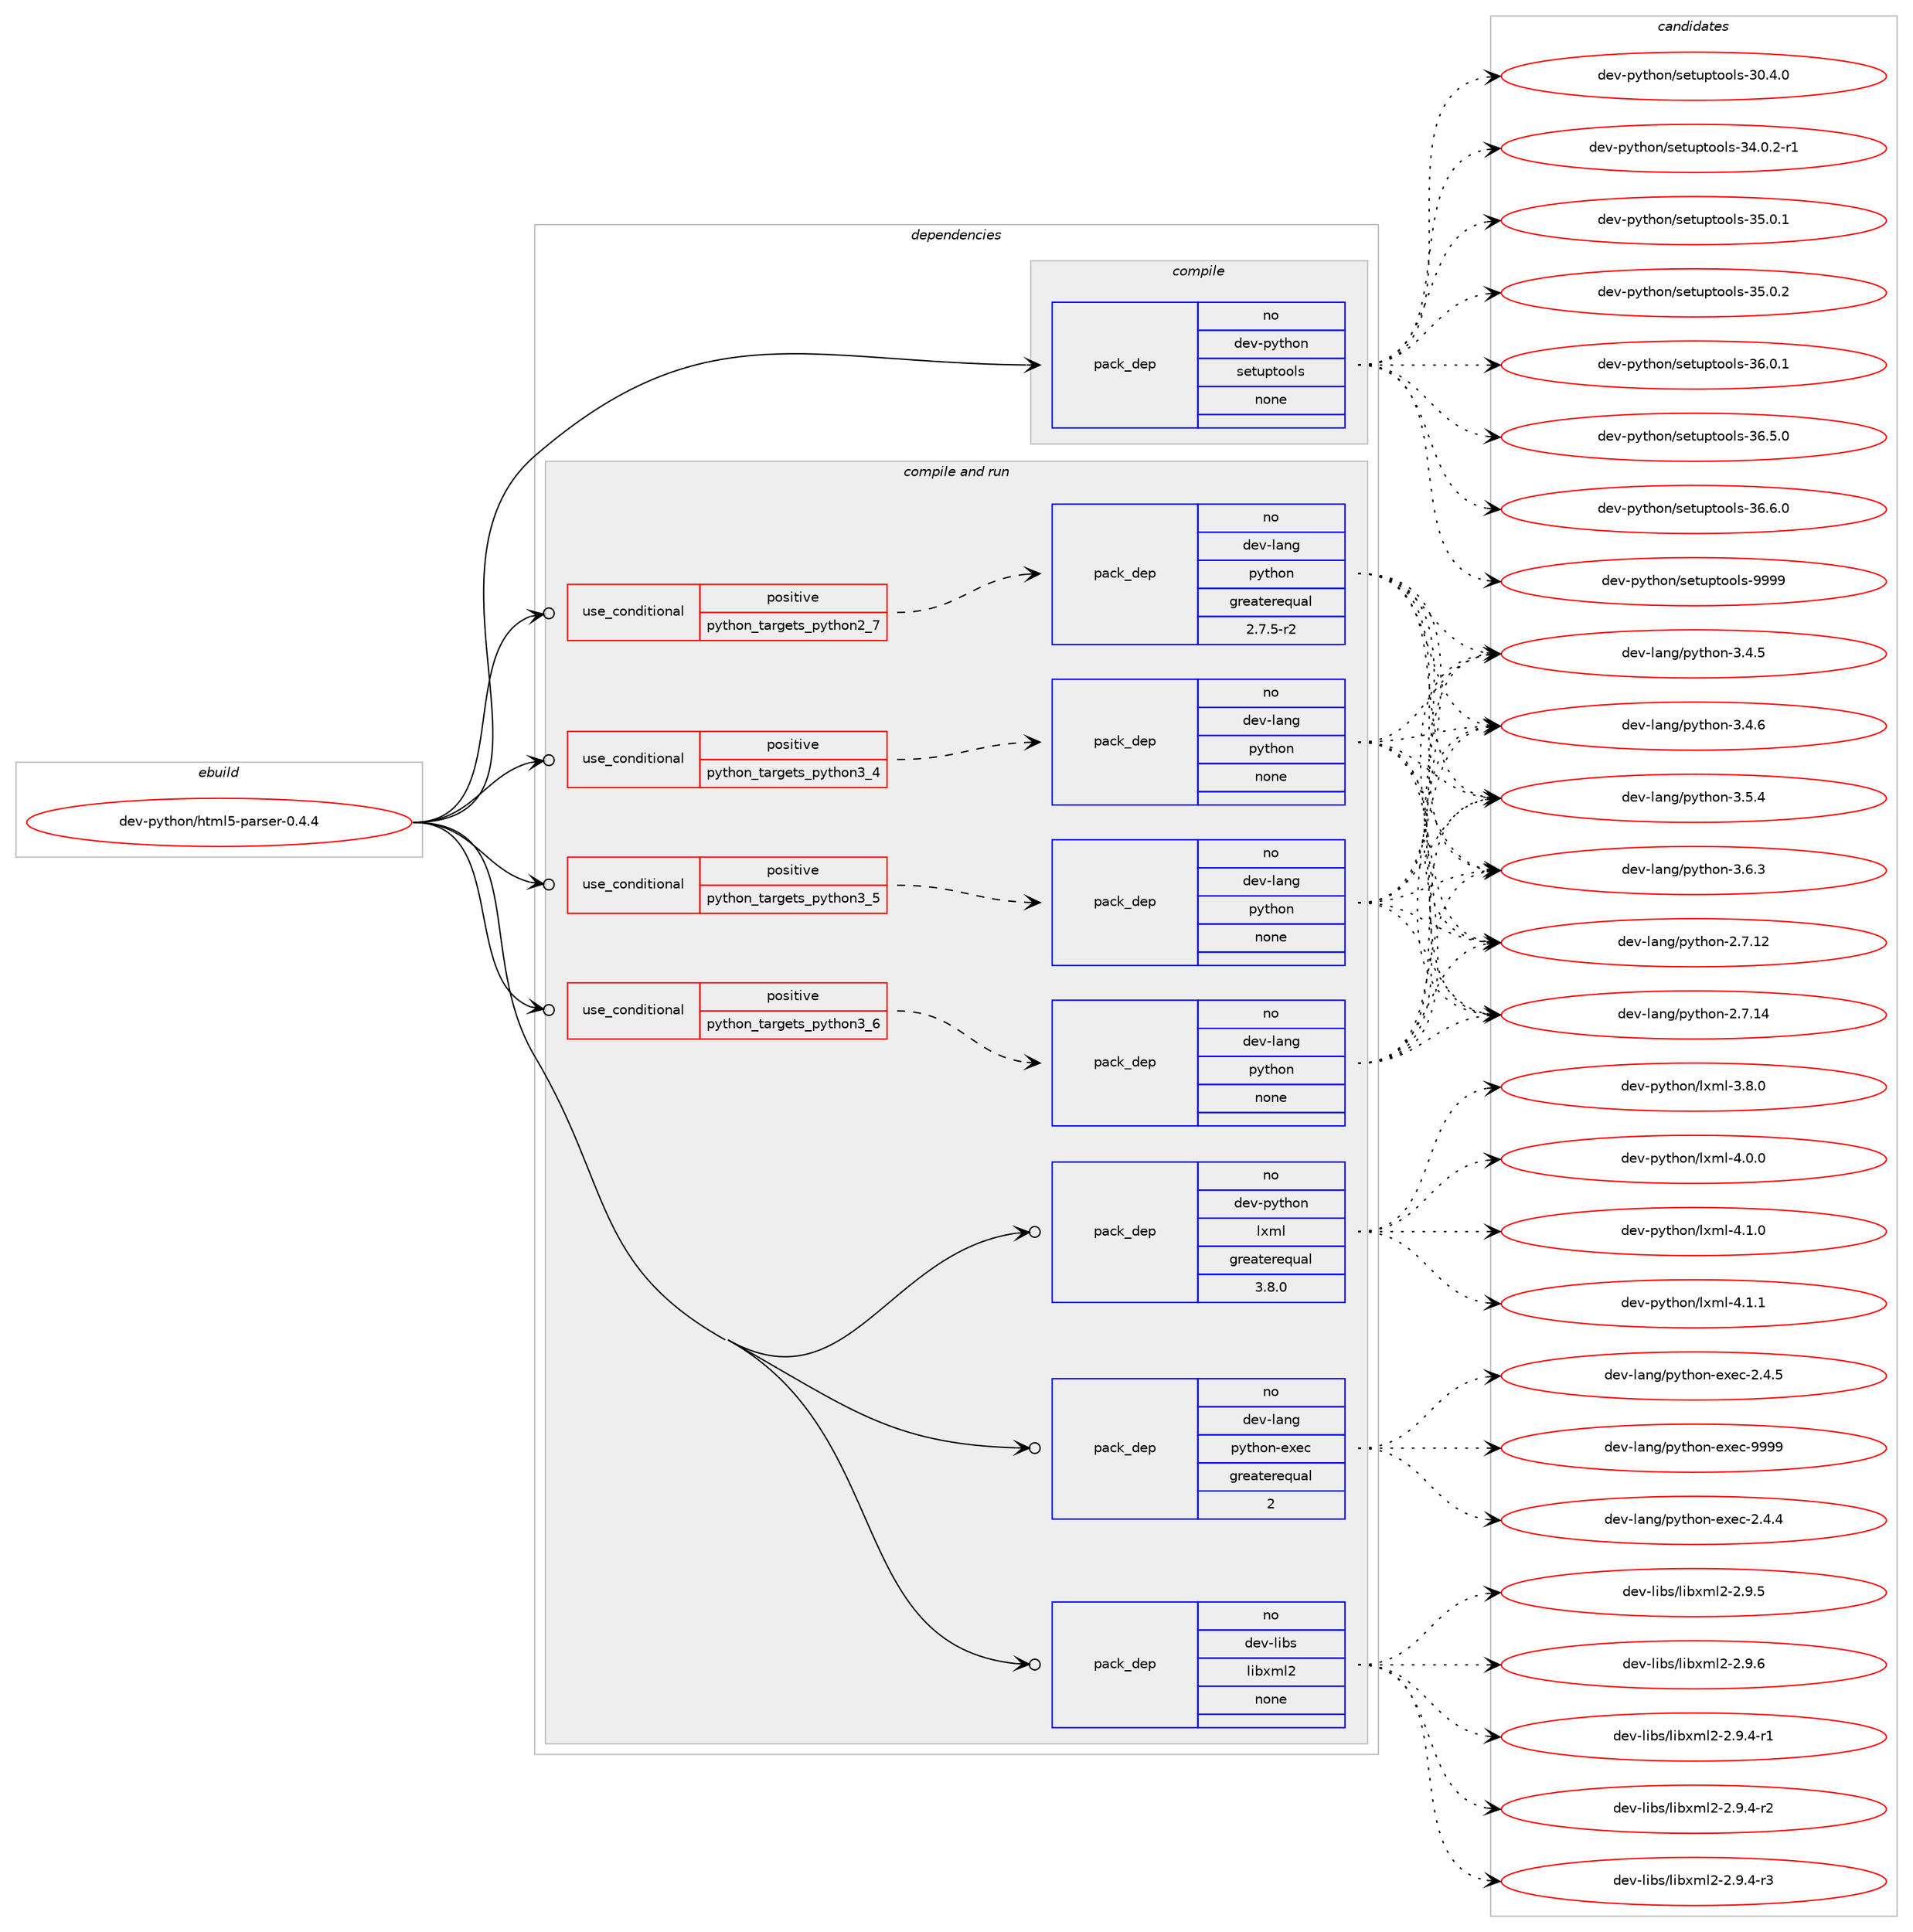 digraph prolog {

# *************
# Graph options
# *************

newrank=true;
concentrate=true;
compound=true;
graph [rankdir=LR,fontname=Helvetica,fontsize=10,ranksep=1.5];#, ranksep=2.5, nodesep=0.2];
edge  [arrowhead=vee];
node  [fontname=Helvetica,fontsize=10];

# **********
# The ebuild
# **********

subgraph cluster_leftcol {
color=gray;
rank=same;
label=<<i>ebuild</i>>;
id [label="dev-python/html5-parser-0.4.4", color=red, width=4, href="../dev-python/html5-parser-0.4.4.svg"];
}

# ****************
# The dependencies
# ****************

subgraph cluster_midcol {
color=gray;
label=<<i>dependencies</i>>;
subgraph cluster_compile {
fillcolor="#eeeeee";
style=filled;
label=<<i>compile</i>>;
subgraph pack122873 {
dependency160356 [label=<<TABLE BORDER="0" CELLBORDER="1" CELLSPACING="0" CELLPADDING="4" WIDTH="220"><TR><TD ROWSPAN="6" CELLPADDING="30">pack_dep</TD></TR><TR><TD WIDTH="110">no</TD></TR><TR><TD>dev-python</TD></TR><TR><TD>setuptools</TD></TR><TR><TD>none</TD></TR><TR><TD></TD></TR></TABLE>>, shape=none, color=blue];
}
id:e -> dependency160356:w [weight=20,style="solid",arrowhead="vee"];
}
subgraph cluster_compileandrun {
fillcolor="#eeeeee";
style=filled;
label=<<i>compile and run</i>>;
subgraph cond33633 {
dependency160357 [label=<<TABLE BORDER="0" CELLBORDER="1" CELLSPACING="0" CELLPADDING="4"><TR><TD ROWSPAN="3" CELLPADDING="10">use_conditional</TD></TR><TR><TD>positive</TD></TR><TR><TD>python_targets_python2_7</TD></TR></TABLE>>, shape=none, color=red];
subgraph pack122874 {
dependency160358 [label=<<TABLE BORDER="0" CELLBORDER="1" CELLSPACING="0" CELLPADDING="4" WIDTH="220"><TR><TD ROWSPAN="6" CELLPADDING="30">pack_dep</TD></TR><TR><TD WIDTH="110">no</TD></TR><TR><TD>dev-lang</TD></TR><TR><TD>python</TD></TR><TR><TD>greaterequal</TD></TR><TR><TD>2.7.5-r2</TD></TR></TABLE>>, shape=none, color=blue];
}
dependency160357:e -> dependency160358:w [weight=20,style="dashed",arrowhead="vee"];
}
id:e -> dependency160357:w [weight=20,style="solid",arrowhead="odotvee"];
subgraph cond33634 {
dependency160359 [label=<<TABLE BORDER="0" CELLBORDER="1" CELLSPACING="0" CELLPADDING="4"><TR><TD ROWSPAN="3" CELLPADDING="10">use_conditional</TD></TR><TR><TD>positive</TD></TR><TR><TD>python_targets_python3_4</TD></TR></TABLE>>, shape=none, color=red];
subgraph pack122875 {
dependency160360 [label=<<TABLE BORDER="0" CELLBORDER="1" CELLSPACING="0" CELLPADDING="4" WIDTH="220"><TR><TD ROWSPAN="6" CELLPADDING="30">pack_dep</TD></TR><TR><TD WIDTH="110">no</TD></TR><TR><TD>dev-lang</TD></TR><TR><TD>python</TD></TR><TR><TD>none</TD></TR><TR><TD></TD></TR></TABLE>>, shape=none, color=blue];
}
dependency160359:e -> dependency160360:w [weight=20,style="dashed",arrowhead="vee"];
}
id:e -> dependency160359:w [weight=20,style="solid",arrowhead="odotvee"];
subgraph cond33635 {
dependency160361 [label=<<TABLE BORDER="0" CELLBORDER="1" CELLSPACING="0" CELLPADDING="4"><TR><TD ROWSPAN="3" CELLPADDING="10">use_conditional</TD></TR><TR><TD>positive</TD></TR><TR><TD>python_targets_python3_5</TD></TR></TABLE>>, shape=none, color=red];
subgraph pack122876 {
dependency160362 [label=<<TABLE BORDER="0" CELLBORDER="1" CELLSPACING="0" CELLPADDING="4" WIDTH="220"><TR><TD ROWSPAN="6" CELLPADDING="30">pack_dep</TD></TR><TR><TD WIDTH="110">no</TD></TR><TR><TD>dev-lang</TD></TR><TR><TD>python</TD></TR><TR><TD>none</TD></TR><TR><TD></TD></TR></TABLE>>, shape=none, color=blue];
}
dependency160361:e -> dependency160362:w [weight=20,style="dashed",arrowhead="vee"];
}
id:e -> dependency160361:w [weight=20,style="solid",arrowhead="odotvee"];
subgraph cond33636 {
dependency160363 [label=<<TABLE BORDER="0" CELLBORDER="1" CELLSPACING="0" CELLPADDING="4"><TR><TD ROWSPAN="3" CELLPADDING="10">use_conditional</TD></TR><TR><TD>positive</TD></TR><TR><TD>python_targets_python3_6</TD></TR></TABLE>>, shape=none, color=red];
subgraph pack122877 {
dependency160364 [label=<<TABLE BORDER="0" CELLBORDER="1" CELLSPACING="0" CELLPADDING="4" WIDTH="220"><TR><TD ROWSPAN="6" CELLPADDING="30">pack_dep</TD></TR><TR><TD WIDTH="110">no</TD></TR><TR><TD>dev-lang</TD></TR><TR><TD>python</TD></TR><TR><TD>none</TD></TR><TR><TD></TD></TR></TABLE>>, shape=none, color=blue];
}
dependency160363:e -> dependency160364:w [weight=20,style="dashed",arrowhead="vee"];
}
id:e -> dependency160363:w [weight=20,style="solid",arrowhead="odotvee"];
subgraph pack122878 {
dependency160365 [label=<<TABLE BORDER="0" CELLBORDER="1" CELLSPACING="0" CELLPADDING="4" WIDTH="220"><TR><TD ROWSPAN="6" CELLPADDING="30">pack_dep</TD></TR><TR><TD WIDTH="110">no</TD></TR><TR><TD>dev-lang</TD></TR><TR><TD>python-exec</TD></TR><TR><TD>greaterequal</TD></TR><TR><TD>2</TD></TR></TABLE>>, shape=none, color=blue];
}
id:e -> dependency160365:w [weight=20,style="solid",arrowhead="odotvee"];
subgraph pack122879 {
dependency160366 [label=<<TABLE BORDER="0" CELLBORDER="1" CELLSPACING="0" CELLPADDING="4" WIDTH="220"><TR><TD ROWSPAN="6" CELLPADDING="30">pack_dep</TD></TR><TR><TD WIDTH="110">no</TD></TR><TR><TD>dev-libs</TD></TR><TR><TD>libxml2</TD></TR><TR><TD>none</TD></TR><TR><TD></TD></TR></TABLE>>, shape=none, color=blue];
}
id:e -> dependency160366:w [weight=20,style="solid",arrowhead="odotvee"];
subgraph pack122880 {
dependency160367 [label=<<TABLE BORDER="0" CELLBORDER="1" CELLSPACING="0" CELLPADDING="4" WIDTH="220"><TR><TD ROWSPAN="6" CELLPADDING="30">pack_dep</TD></TR><TR><TD WIDTH="110">no</TD></TR><TR><TD>dev-python</TD></TR><TR><TD>lxml</TD></TR><TR><TD>greaterequal</TD></TR><TR><TD>3.8.0</TD></TR></TABLE>>, shape=none, color=blue];
}
id:e -> dependency160367:w [weight=20,style="solid",arrowhead="odotvee"];
}
subgraph cluster_run {
fillcolor="#eeeeee";
style=filled;
label=<<i>run</i>>;
}
}

# **************
# The candidates
# **************

subgraph cluster_choices {
rank=same;
color=gray;
label=<<i>candidates</i>>;

subgraph choice122873 {
color=black;
nodesep=1;
choice100101118451121211161041111104711510111611711211611111110811545514846524648 [label="dev-python/setuptools-30.4.0", color=red, width=4,href="../dev-python/setuptools-30.4.0.svg"];
choice1001011184511212111610411111047115101116117112116111111108115455152464846504511449 [label="dev-python/setuptools-34.0.2-r1", color=red, width=4,href="../dev-python/setuptools-34.0.2-r1.svg"];
choice100101118451121211161041111104711510111611711211611111110811545515346484649 [label="dev-python/setuptools-35.0.1", color=red, width=4,href="../dev-python/setuptools-35.0.1.svg"];
choice100101118451121211161041111104711510111611711211611111110811545515346484650 [label="dev-python/setuptools-35.0.2", color=red, width=4,href="../dev-python/setuptools-35.0.2.svg"];
choice100101118451121211161041111104711510111611711211611111110811545515446484649 [label="dev-python/setuptools-36.0.1", color=red, width=4,href="../dev-python/setuptools-36.0.1.svg"];
choice100101118451121211161041111104711510111611711211611111110811545515446534648 [label="dev-python/setuptools-36.5.0", color=red, width=4,href="../dev-python/setuptools-36.5.0.svg"];
choice100101118451121211161041111104711510111611711211611111110811545515446544648 [label="dev-python/setuptools-36.6.0", color=red, width=4,href="../dev-python/setuptools-36.6.0.svg"];
choice10010111845112121116104111110471151011161171121161111111081154557575757 [label="dev-python/setuptools-9999", color=red, width=4,href="../dev-python/setuptools-9999.svg"];
dependency160356:e -> choice100101118451121211161041111104711510111611711211611111110811545514846524648:w [style=dotted,weight="100"];
dependency160356:e -> choice1001011184511212111610411111047115101116117112116111111108115455152464846504511449:w [style=dotted,weight="100"];
dependency160356:e -> choice100101118451121211161041111104711510111611711211611111110811545515346484649:w [style=dotted,weight="100"];
dependency160356:e -> choice100101118451121211161041111104711510111611711211611111110811545515346484650:w [style=dotted,weight="100"];
dependency160356:e -> choice100101118451121211161041111104711510111611711211611111110811545515446484649:w [style=dotted,weight="100"];
dependency160356:e -> choice100101118451121211161041111104711510111611711211611111110811545515446534648:w [style=dotted,weight="100"];
dependency160356:e -> choice100101118451121211161041111104711510111611711211611111110811545515446544648:w [style=dotted,weight="100"];
dependency160356:e -> choice10010111845112121116104111110471151011161171121161111111081154557575757:w [style=dotted,weight="100"];
}
subgraph choice122874 {
color=black;
nodesep=1;
choice10010111845108971101034711212111610411111045504655464950 [label="dev-lang/python-2.7.12", color=red, width=4,href="../dev-lang/python-2.7.12.svg"];
choice10010111845108971101034711212111610411111045504655464952 [label="dev-lang/python-2.7.14", color=red, width=4,href="../dev-lang/python-2.7.14.svg"];
choice100101118451089711010347112121116104111110455146524653 [label="dev-lang/python-3.4.5", color=red, width=4,href="../dev-lang/python-3.4.5.svg"];
choice100101118451089711010347112121116104111110455146524654 [label="dev-lang/python-3.4.6", color=red, width=4,href="../dev-lang/python-3.4.6.svg"];
choice100101118451089711010347112121116104111110455146534652 [label="dev-lang/python-3.5.4", color=red, width=4,href="../dev-lang/python-3.5.4.svg"];
choice100101118451089711010347112121116104111110455146544651 [label="dev-lang/python-3.6.3", color=red, width=4,href="../dev-lang/python-3.6.3.svg"];
dependency160358:e -> choice10010111845108971101034711212111610411111045504655464950:w [style=dotted,weight="100"];
dependency160358:e -> choice10010111845108971101034711212111610411111045504655464952:w [style=dotted,weight="100"];
dependency160358:e -> choice100101118451089711010347112121116104111110455146524653:w [style=dotted,weight="100"];
dependency160358:e -> choice100101118451089711010347112121116104111110455146524654:w [style=dotted,weight="100"];
dependency160358:e -> choice100101118451089711010347112121116104111110455146534652:w [style=dotted,weight="100"];
dependency160358:e -> choice100101118451089711010347112121116104111110455146544651:w [style=dotted,weight="100"];
}
subgraph choice122875 {
color=black;
nodesep=1;
choice10010111845108971101034711212111610411111045504655464950 [label="dev-lang/python-2.7.12", color=red, width=4,href="../dev-lang/python-2.7.12.svg"];
choice10010111845108971101034711212111610411111045504655464952 [label="dev-lang/python-2.7.14", color=red, width=4,href="../dev-lang/python-2.7.14.svg"];
choice100101118451089711010347112121116104111110455146524653 [label="dev-lang/python-3.4.5", color=red, width=4,href="../dev-lang/python-3.4.5.svg"];
choice100101118451089711010347112121116104111110455146524654 [label="dev-lang/python-3.4.6", color=red, width=4,href="../dev-lang/python-3.4.6.svg"];
choice100101118451089711010347112121116104111110455146534652 [label="dev-lang/python-3.5.4", color=red, width=4,href="../dev-lang/python-3.5.4.svg"];
choice100101118451089711010347112121116104111110455146544651 [label="dev-lang/python-3.6.3", color=red, width=4,href="../dev-lang/python-3.6.3.svg"];
dependency160360:e -> choice10010111845108971101034711212111610411111045504655464950:w [style=dotted,weight="100"];
dependency160360:e -> choice10010111845108971101034711212111610411111045504655464952:w [style=dotted,weight="100"];
dependency160360:e -> choice100101118451089711010347112121116104111110455146524653:w [style=dotted,weight="100"];
dependency160360:e -> choice100101118451089711010347112121116104111110455146524654:w [style=dotted,weight="100"];
dependency160360:e -> choice100101118451089711010347112121116104111110455146534652:w [style=dotted,weight="100"];
dependency160360:e -> choice100101118451089711010347112121116104111110455146544651:w [style=dotted,weight="100"];
}
subgraph choice122876 {
color=black;
nodesep=1;
choice10010111845108971101034711212111610411111045504655464950 [label="dev-lang/python-2.7.12", color=red, width=4,href="../dev-lang/python-2.7.12.svg"];
choice10010111845108971101034711212111610411111045504655464952 [label="dev-lang/python-2.7.14", color=red, width=4,href="../dev-lang/python-2.7.14.svg"];
choice100101118451089711010347112121116104111110455146524653 [label="dev-lang/python-3.4.5", color=red, width=4,href="../dev-lang/python-3.4.5.svg"];
choice100101118451089711010347112121116104111110455146524654 [label="dev-lang/python-3.4.6", color=red, width=4,href="../dev-lang/python-3.4.6.svg"];
choice100101118451089711010347112121116104111110455146534652 [label="dev-lang/python-3.5.4", color=red, width=4,href="../dev-lang/python-3.5.4.svg"];
choice100101118451089711010347112121116104111110455146544651 [label="dev-lang/python-3.6.3", color=red, width=4,href="../dev-lang/python-3.6.3.svg"];
dependency160362:e -> choice10010111845108971101034711212111610411111045504655464950:w [style=dotted,weight="100"];
dependency160362:e -> choice10010111845108971101034711212111610411111045504655464952:w [style=dotted,weight="100"];
dependency160362:e -> choice100101118451089711010347112121116104111110455146524653:w [style=dotted,weight="100"];
dependency160362:e -> choice100101118451089711010347112121116104111110455146524654:w [style=dotted,weight="100"];
dependency160362:e -> choice100101118451089711010347112121116104111110455146534652:w [style=dotted,weight="100"];
dependency160362:e -> choice100101118451089711010347112121116104111110455146544651:w [style=dotted,weight="100"];
}
subgraph choice122877 {
color=black;
nodesep=1;
choice10010111845108971101034711212111610411111045504655464950 [label="dev-lang/python-2.7.12", color=red, width=4,href="../dev-lang/python-2.7.12.svg"];
choice10010111845108971101034711212111610411111045504655464952 [label="dev-lang/python-2.7.14", color=red, width=4,href="../dev-lang/python-2.7.14.svg"];
choice100101118451089711010347112121116104111110455146524653 [label="dev-lang/python-3.4.5", color=red, width=4,href="../dev-lang/python-3.4.5.svg"];
choice100101118451089711010347112121116104111110455146524654 [label="dev-lang/python-3.4.6", color=red, width=4,href="../dev-lang/python-3.4.6.svg"];
choice100101118451089711010347112121116104111110455146534652 [label="dev-lang/python-3.5.4", color=red, width=4,href="../dev-lang/python-3.5.4.svg"];
choice100101118451089711010347112121116104111110455146544651 [label="dev-lang/python-3.6.3", color=red, width=4,href="../dev-lang/python-3.6.3.svg"];
dependency160364:e -> choice10010111845108971101034711212111610411111045504655464950:w [style=dotted,weight="100"];
dependency160364:e -> choice10010111845108971101034711212111610411111045504655464952:w [style=dotted,weight="100"];
dependency160364:e -> choice100101118451089711010347112121116104111110455146524653:w [style=dotted,weight="100"];
dependency160364:e -> choice100101118451089711010347112121116104111110455146524654:w [style=dotted,weight="100"];
dependency160364:e -> choice100101118451089711010347112121116104111110455146534652:w [style=dotted,weight="100"];
dependency160364:e -> choice100101118451089711010347112121116104111110455146544651:w [style=dotted,weight="100"];
}
subgraph choice122878 {
color=black;
nodesep=1;
choice1001011184510897110103471121211161041111104510112010199455046524652 [label="dev-lang/python-exec-2.4.4", color=red, width=4,href="../dev-lang/python-exec-2.4.4.svg"];
choice1001011184510897110103471121211161041111104510112010199455046524653 [label="dev-lang/python-exec-2.4.5", color=red, width=4,href="../dev-lang/python-exec-2.4.5.svg"];
choice10010111845108971101034711212111610411111045101120101994557575757 [label="dev-lang/python-exec-9999", color=red, width=4,href="../dev-lang/python-exec-9999.svg"];
dependency160365:e -> choice1001011184510897110103471121211161041111104510112010199455046524652:w [style=dotted,weight="100"];
dependency160365:e -> choice1001011184510897110103471121211161041111104510112010199455046524653:w [style=dotted,weight="100"];
dependency160365:e -> choice10010111845108971101034711212111610411111045101120101994557575757:w [style=dotted,weight="100"];
}
subgraph choice122879 {
color=black;
nodesep=1;
choice10010111845108105981154710810598120109108504550465746524511449 [label="dev-libs/libxml2-2.9.4-r1", color=red, width=4,href="../dev-libs/libxml2-2.9.4-r1.svg"];
choice10010111845108105981154710810598120109108504550465746524511450 [label="dev-libs/libxml2-2.9.4-r2", color=red, width=4,href="../dev-libs/libxml2-2.9.4-r2.svg"];
choice10010111845108105981154710810598120109108504550465746524511451 [label="dev-libs/libxml2-2.9.4-r3", color=red, width=4,href="../dev-libs/libxml2-2.9.4-r3.svg"];
choice1001011184510810598115471081059812010910850455046574653 [label="dev-libs/libxml2-2.9.5", color=red, width=4,href="../dev-libs/libxml2-2.9.5.svg"];
choice1001011184510810598115471081059812010910850455046574654 [label="dev-libs/libxml2-2.9.6", color=red, width=4,href="../dev-libs/libxml2-2.9.6.svg"];
dependency160366:e -> choice10010111845108105981154710810598120109108504550465746524511449:w [style=dotted,weight="100"];
dependency160366:e -> choice10010111845108105981154710810598120109108504550465746524511450:w [style=dotted,weight="100"];
dependency160366:e -> choice10010111845108105981154710810598120109108504550465746524511451:w [style=dotted,weight="100"];
dependency160366:e -> choice1001011184510810598115471081059812010910850455046574653:w [style=dotted,weight="100"];
dependency160366:e -> choice1001011184510810598115471081059812010910850455046574654:w [style=dotted,weight="100"];
}
subgraph choice122880 {
color=black;
nodesep=1;
choice1001011184511212111610411111047108120109108455146564648 [label="dev-python/lxml-3.8.0", color=red, width=4,href="../dev-python/lxml-3.8.0.svg"];
choice1001011184511212111610411111047108120109108455246484648 [label="dev-python/lxml-4.0.0", color=red, width=4,href="../dev-python/lxml-4.0.0.svg"];
choice1001011184511212111610411111047108120109108455246494648 [label="dev-python/lxml-4.1.0", color=red, width=4,href="../dev-python/lxml-4.1.0.svg"];
choice1001011184511212111610411111047108120109108455246494649 [label="dev-python/lxml-4.1.1", color=red, width=4,href="../dev-python/lxml-4.1.1.svg"];
dependency160367:e -> choice1001011184511212111610411111047108120109108455146564648:w [style=dotted,weight="100"];
dependency160367:e -> choice1001011184511212111610411111047108120109108455246484648:w [style=dotted,weight="100"];
dependency160367:e -> choice1001011184511212111610411111047108120109108455246494648:w [style=dotted,weight="100"];
dependency160367:e -> choice1001011184511212111610411111047108120109108455246494649:w [style=dotted,weight="100"];
}
}

}

